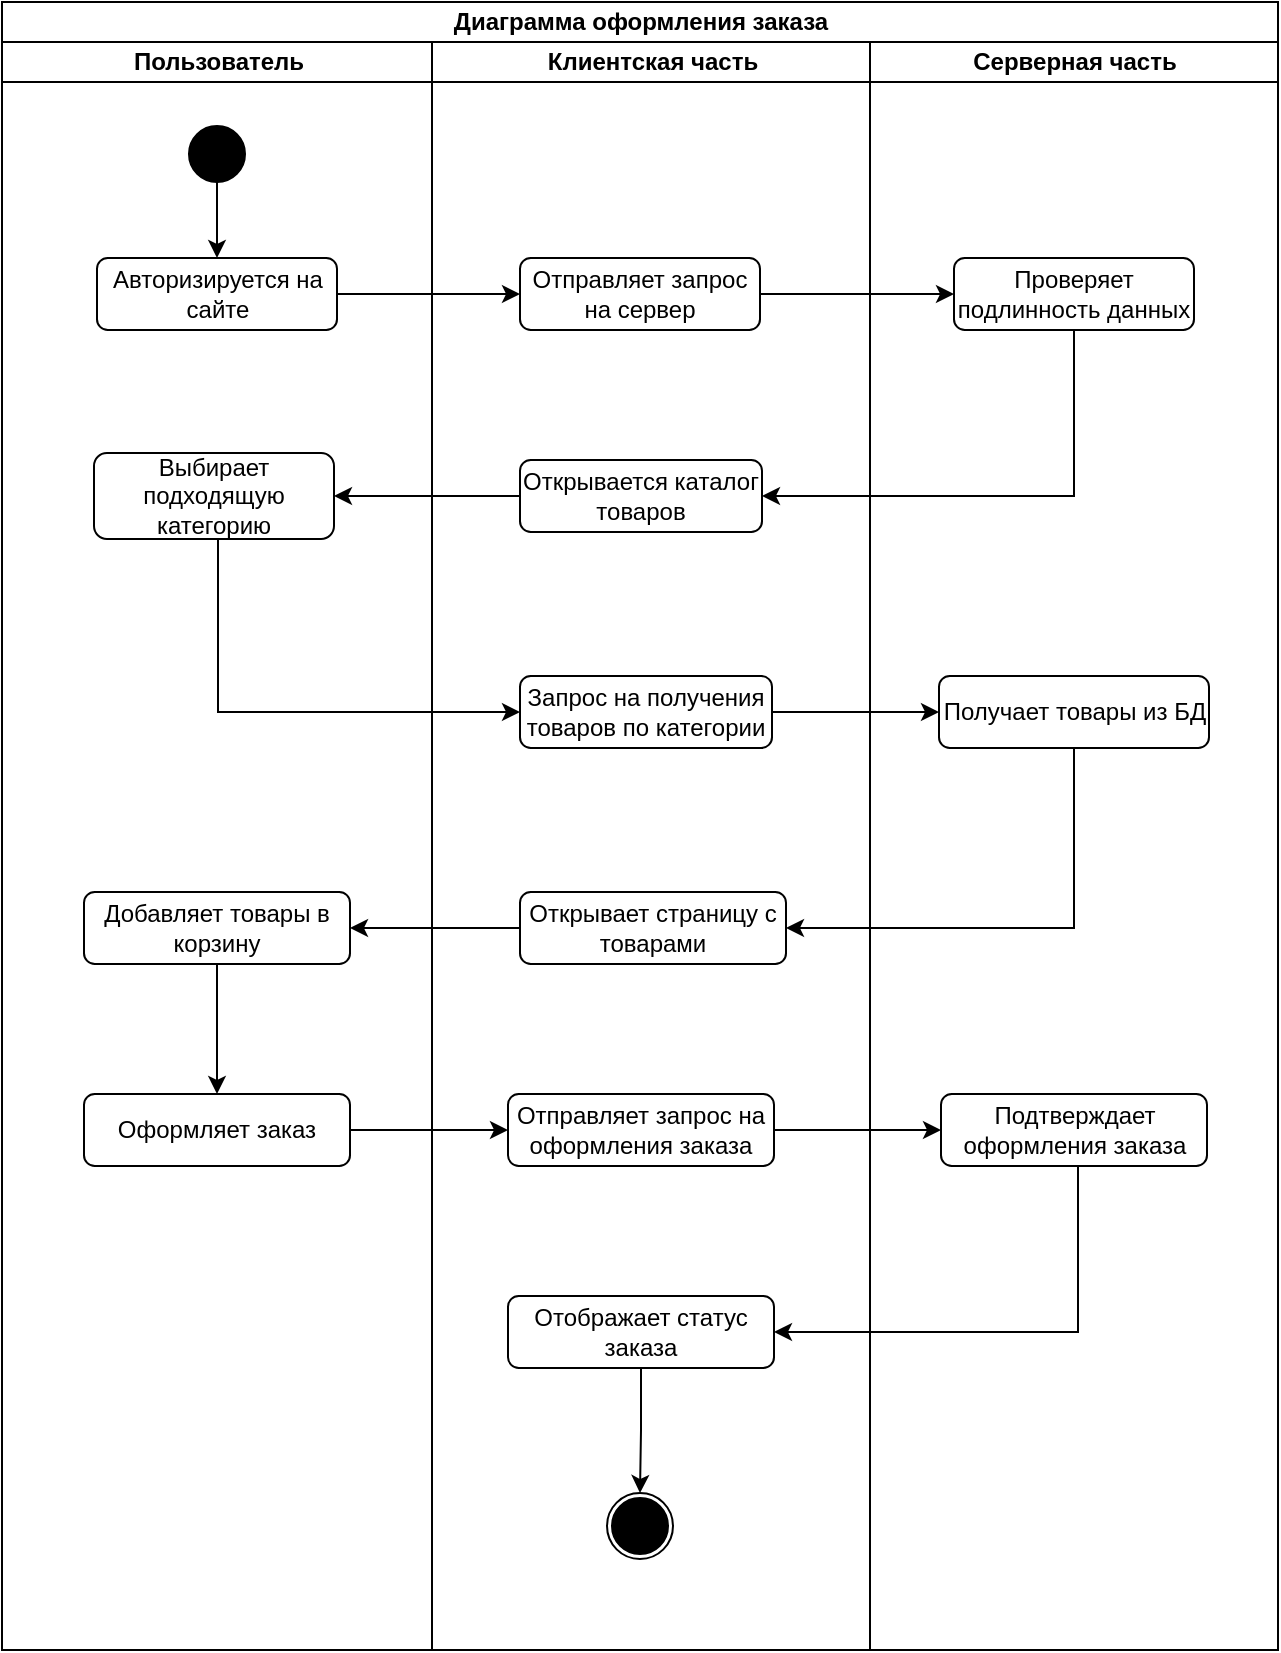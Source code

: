 <mxfile version="27.1.1">
  <diagram name="Страница — 1" id="mKF0lGafJcgLBeeokf-U">
    <mxGraphModel dx="2037" dy="1121" grid="0" gridSize="10" guides="1" tooltips="1" connect="1" arrows="1" fold="1" page="1" pageScale="1" pageWidth="827" pageHeight="1169" math="0" shadow="0">
      <root>
        <mxCell id="0" />
        <mxCell id="1" parent="0" />
        <mxCell id="ZleR5qDgSLD8EkT_mn_y-5" value="Диаграмма оформления заказа" style="swimlane;childLayout=stackLayout;resizeParent=1;resizeParentMax=0;startSize=20;html=1;swimlaneLine=1;" parent="1" vertex="1">
          <mxGeometry x="54" y="54" width="638" height="824" as="geometry" />
        </mxCell>
        <mxCell id="ZleR5qDgSLD8EkT_mn_y-6" value="Пользователь" style="swimlane;startSize=20;html=1;" parent="ZleR5qDgSLD8EkT_mn_y-5" vertex="1">
          <mxGeometry y="20" width="215" height="804" as="geometry">
            <mxRectangle y="20" width="32" height="804" as="alternateBounds" />
          </mxGeometry>
        </mxCell>
        <mxCell id="ZleR5qDgSLD8EkT_mn_y-12" style="edgeStyle=orthogonalEdgeStyle;rounded=0;orthogonalLoop=1;jettySize=auto;html=1;entryX=0.5;entryY=0;entryDx=0;entryDy=0;" parent="ZleR5qDgSLD8EkT_mn_y-6" source="ZleR5qDgSLD8EkT_mn_y-9" target="ZleR5qDgSLD8EkT_mn_y-10" edge="1">
          <mxGeometry relative="1" as="geometry" />
        </mxCell>
        <mxCell id="ZleR5qDgSLD8EkT_mn_y-9" value="" style="ellipse;whiteSpace=wrap;html=1;aspect=fixed;fillColor=#000000;" parent="ZleR5qDgSLD8EkT_mn_y-6" vertex="1">
          <mxGeometry x="93.5" y="42" width="28" height="28" as="geometry" />
        </mxCell>
        <mxCell id="ZleR5qDgSLD8EkT_mn_y-10" value="Авторизируется на сайте" style="rounded=1;whiteSpace=wrap;html=1;glass=0;" parent="ZleR5qDgSLD8EkT_mn_y-6" vertex="1">
          <mxGeometry x="47.5" y="108" width="120" height="36" as="geometry" />
        </mxCell>
        <mxCell id="ZleR5qDgSLD8EkT_mn_y-23" value="Выбирает подходящую категорию" style="rounded=1;whiteSpace=wrap;html=1;glass=0;" parent="ZleR5qDgSLD8EkT_mn_y-6" vertex="1">
          <mxGeometry x="46" y="205.5" width="120" height="43" as="geometry" />
        </mxCell>
        <mxCell id="ZleR5qDgSLD8EkT_mn_y-34" style="edgeStyle=orthogonalEdgeStyle;rounded=0;orthogonalLoop=1;jettySize=auto;html=1;entryX=0.5;entryY=0;entryDx=0;entryDy=0;" parent="ZleR5qDgSLD8EkT_mn_y-6" source="ZleR5qDgSLD8EkT_mn_y-31" target="ZleR5qDgSLD8EkT_mn_y-33" edge="1">
          <mxGeometry relative="1" as="geometry" />
        </mxCell>
        <mxCell id="ZleR5qDgSLD8EkT_mn_y-31" value="Добавляет товары в корзину" style="rounded=1;whiteSpace=wrap;html=1;glass=0;" parent="ZleR5qDgSLD8EkT_mn_y-6" vertex="1">
          <mxGeometry x="41" y="425" width="133" height="36" as="geometry" />
        </mxCell>
        <mxCell id="ZleR5qDgSLD8EkT_mn_y-33" value="Оформляет заказ" style="rounded=1;whiteSpace=wrap;html=1;glass=0;" parent="ZleR5qDgSLD8EkT_mn_y-6" vertex="1">
          <mxGeometry x="41" y="526" width="133" height="36" as="geometry" />
        </mxCell>
        <mxCell id="ZleR5qDgSLD8EkT_mn_y-7" value="Клиентская часть" style="swimlane;startSize=20;html=1;" parent="ZleR5qDgSLD8EkT_mn_y-5" vertex="1">
          <mxGeometry x="215" y="20" width="219" height="804" as="geometry" />
        </mxCell>
        <mxCell id="ZleR5qDgSLD8EkT_mn_y-17" value="Отправляет запрос на сервер" style="rounded=1;whiteSpace=wrap;html=1;glass=0;" parent="ZleR5qDgSLD8EkT_mn_y-7" vertex="1">
          <mxGeometry x="44" y="108" width="120" height="36" as="geometry" />
        </mxCell>
        <mxCell id="ZleR5qDgSLD8EkT_mn_y-21" value="Открывается каталог товаров" style="rounded=1;whiteSpace=wrap;html=1;glass=0;" parent="ZleR5qDgSLD8EkT_mn_y-7" vertex="1">
          <mxGeometry x="44" y="209" width="121" height="36" as="geometry" />
        </mxCell>
        <mxCell id="ZleR5qDgSLD8EkT_mn_y-25" value="Запрос на получения товаров по категории" style="rounded=1;whiteSpace=wrap;html=1;glass=0;" parent="ZleR5qDgSLD8EkT_mn_y-7" vertex="1">
          <mxGeometry x="44" y="317" width="126" height="36" as="geometry" />
        </mxCell>
        <mxCell id="ZleR5qDgSLD8EkT_mn_y-29" value="Открывает страницу с товарами" style="rounded=1;whiteSpace=wrap;html=1;glass=0;" parent="ZleR5qDgSLD8EkT_mn_y-7" vertex="1">
          <mxGeometry x="44" y="425" width="133" height="36" as="geometry" />
        </mxCell>
        <mxCell id="ZleR5qDgSLD8EkT_mn_y-35" value="Отправляет запрос на оформления заказа" style="rounded=1;whiteSpace=wrap;html=1;glass=0;" parent="ZleR5qDgSLD8EkT_mn_y-7" vertex="1">
          <mxGeometry x="38" y="526" width="133" height="36" as="geometry" />
        </mxCell>
        <mxCell id="ZleR5qDgSLD8EkT_mn_y-40" value="Отображает статус заказа" style="rounded=1;whiteSpace=wrap;html=1;glass=0;" parent="ZleR5qDgSLD8EkT_mn_y-7" vertex="1">
          <mxGeometry x="38" y="627" width="133" height="36" as="geometry" />
        </mxCell>
        <mxCell id="ZleR5qDgSLD8EkT_mn_y-42" value="" style="ellipse;whiteSpace=wrap;html=1;aspect=fixed;fillColor=#000000;" parent="ZleR5qDgSLD8EkT_mn_y-7" vertex="1">
          <mxGeometry x="90" y="728" width="28" height="28" as="geometry" />
        </mxCell>
        <mxCell id="ZleR5qDgSLD8EkT_mn_y-43" value="" style="ellipse;whiteSpace=wrap;html=1;aspect=fixed;gradientColor=default;fillColor=none;" parent="ZleR5qDgSLD8EkT_mn_y-7" vertex="1">
          <mxGeometry x="87.5" y="725.5" width="33" height="33" as="geometry" />
        </mxCell>
        <mxCell id="ZleR5qDgSLD8EkT_mn_y-44" style="edgeStyle=orthogonalEdgeStyle;rounded=0;orthogonalLoop=1;jettySize=auto;html=1;entryX=0.5;entryY=0;entryDx=0;entryDy=0;" parent="ZleR5qDgSLD8EkT_mn_y-7" source="ZleR5qDgSLD8EkT_mn_y-40" target="ZleR5qDgSLD8EkT_mn_y-43" edge="1">
          <mxGeometry relative="1" as="geometry" />
        </mxCell>
        <mxCell id="ZleR5qDgSLD8EkT_mn_y-8" value="Серверная часть" style="swimlane;startSize=20;html=1;" parent="ZleR5qDgSLD8EkT_mn_y-5" vertex="1">
          <mxGeometry x="434" y="20" width="204" height="804" as="geometry" />
        </mxCell>
        <mxCell id="ZleR5qDgSLD8EkT_mn_y-19" value="Проверяет подлинность данных" style="rounded=1;whiteSpace=wrap;html=1;glass=0;" parent="ZleR5qDgSLD8EkT_mn_y-8" vertex="1">
          <mxGeometry x="42" y="108" width="120" height="36" as="geometry" />
        </mxCell>
        <mxCell id="ZleR5qDgSLD8EkT_mn_y-27" value="Получает товары из БД" style="rounded=1;whiteSpace=wrap;html=1;glass=0;" parent="ZleR5qDgSLD8EkT_mn_y-8" vertex="1">
          <mxGeometry x="34.5" y="317" width="135" height="36" as="geometry" />
        </mxCell>
        <mxCell id="ZleR5qDgSLD8EkT_mn_y-38" value="Подтверждает оформления заказа" style="rounded=1;whiteSpace=wrap;html=1;glass=0;" parent="ZleR5qDgSLD8EkT_mn_y-8" vertex="1">
          <mxGeometry x="35.5" y="526" width="133" height="36" as="geometry" />
        </mxCell>
        <mxCell id="ZleR5qDgSLD8EkT_mn_y-18" style="edgeStyle=orthogonalEdgeStyle;rounded=0;orthogonalLoop=1;jettySize=auto;html=1;entryX=0;entryY=0.5;entryDx=0;entryDy=0;" parent="ZleR5qDgSLD8EkT_mn_y-5" source="ZleR5qDgSLD8EkT_mn_y-10" target="ZleR5qDgSLD8EkT_mn_y-17" edge="1">
          <mxGeometry relative="1" as="geometry" />
        </mxCell>
        <mxCell id="ZleR5qDgSLD8EkT_mn_y-20" style="edgeStyle=orthogonalEdgeStyle;rounded=0;orthogonalLoop=1;jettySize=auto;html=1;entryX=0;entryY=0.5;entryDx=0;entryDy=0;" parent="ZleR5qDgSLD8EkT_mn_y-5" source="ZleR5qDgSLD8EkT_mn_y-17" target="ZleR5qDgSLD8EkT_mn_y-19" edge="1">
          <mxGeometry relative="1" as="geometry" />
        </mxCell>
        <mxCell id="ZleR5qDgSLD8EkT_mn_y-24" style="edgeStyle=orthogonalEdgeStyle;rounded=0;orthogonalLoop=1;jettySize=auto;html=1;entryX=1;entryY=0.5;entryDx=0;entryDy=0;" parent="ZleR5qDgSLD8EkT_mn_y-5" source="ZleR5qDgSLD8EkT_mn_y-21" target="ZleR5qDgSLD8EkT_mn_y-23" edge="1">
          <mxGeometry relative="1" as="geometry" />
        </mxCell>
        <mxCell id="ZleR5qDgSLD8EkT_mn_y-26" style="edgeStyle=orthogonalEdgeStyle;rounded=0;orthogonalLoop=1;jettySize=auto;html=1;entryX=0;entryY=0.5;entryDx=0;entryDy=0;" parent="ZleR5qDgSLD8EkT_mn_y-5" source="ZleR5qDgSLD8EkT_mn_y-23" target="ZleR5qDgSLD8EkT_mn_y-25" edge="1">
          <mxGeometry relative="1" as="geometry">
            <Array as="points">
              <mxPoint x="108" y="355" />
            </Array>
          </mxGeometry>
        </mxCell>
        <mxCell id="ZleR5qDgSLD8EkT_mn_y-28" style="edgeStyle=orthogonalEdgeStyle;rounded=0;orthogonalLoop=1;jettySize=auto;html=1;entryX=0;entryY=0.5;entryDx=0;entryDy=0;" parent="ZleR5qDgSLD8EkT_mn_y-5" source="ZleR5qDgSLD8EkT_mn_y-25" target="ZleR5qDgSLD8EkT_mn_y-27" edge="1">
          <mxGeometry relative="1" as="geometry" />
        </mxCell>
        <mxCell id="ZleR5qDgSLD8EkT_mn_y-30" style="edgeStyle=orthogonalEdgeStyle;rounded=0;orthogonalLoop=1;jettySize=auto;html=1;entryX=1;entryY=0.5;entryDx=0;entryDy=0;" parent="ZleR5qDgSLD8EkT_mn_y-5" source="ZleR5qDgSLD8EkT_mn_y-27" target="ZleR5qDgSLD8EkT_mn_y-29" edge="1">
          <mxGeometry relative="1" as="geometry">
            <Array as="points">
              <mxPoint x="536" y="463" />
            </Array>
          </mxGeometry>
        </mxCell>
        <mxCell id="ZleR5qDgSLD8EkT_mn_y-32" style="edgeStyle=orthogonalEdgeStyle;rounded=0;orthogonalLoop=1;jettySize=auto;html=1;entryX=1;entryY=0.5;entryDx=0;entryDy=0;" parent="ZleR5qDgSLD8EkT_mn_y-5" source="ZleR5qDgSLD8EkT_mn_y-29" target="ZleR5qDgSLD8EkT_mn_y-31" edge="1">
          <mxGeometry relative="1" as="geometry" />
        </mxCell>
        <mxCell id="ZleR5qDgSLD8EkT_mn_y-36" style="edgeStyle=orthogonalEdgeStyle;rounded=0;orthogonalLoop=1;jettySize=auto;html=1;entryX=0;entryY=0.5;entryDx=0;entryDy=0;" parent="ZleR5qDgSLD8EkT_mn_y-5" source="ZleR5qDgSLD8EkT_mn_y-33" target="ZleR5qDgSLD8EkT_mn_y-35" edge="1">
          <mxGeometry relative="1" as="geometry" />
        </mxCell>
        <mxCell id="ZleR5qDgSLD8EkT_mn_y-37" style="edgeStyle=orthogonalEdgeStyle;rounded=0;orthogonalLoop=1;jettySize=auto;html=1;entryX=1;entryY=0.5;entryDx=0;entryDy=0;" parent="ZleR5qDgSLD8EkT_mn_y-5" source="ZleR5qDgSLD8EkT_mn_y-19" target="ZleR5qDgSLD8EkT_mn_y-21" edge="1">
          <mxGeometry relative="1" as="geometry">
            <Array as="points">
              <mxPoint x="536" y="247" />
            </Array>
          </mxGeometry>
        </mxCell>
        <mxCell id="ZleR5qDgSLD8EkT_mn_y-39" style="edgeStyle=orthogonalEdgeStyle;rounded=0;orthogonalLoop=1;jettySize=auto;html=1;entryX=0;entryY=0.5;entryDx=0;entryDy=0;" parent="ZleR5qDgSLD8EkT_mn_y-5" source="ZleR5qDgSLD8EkT_mn_y-35" target="ZleR5qDgSLD8EkT_mn_y-38" edge="1">
          <mxGeometry relative="1" as="geometry" />
        </mxCell>
        <mxCell id="ZleR5qDgSLD8EkT_mn_y-41" style="edgeStyle=orthogonalEdgeStyle;rounded=0;orthogonalLoop=1;jettySize=auto;html=1;entryX=1;entryY=0.5;entryDx=0;entryDy=0;" parent="ZleR5qDgSLD8EkT_mn_y-5" source="ZleR5qDgSLD8EkT_mn_y-38" target="ZleR5qDgSLD8EkT_mn_y-40" edge="1">
          <mxGeometry relative="1" as="geometry">
            <Array as="points">
              <mxPoint x="538" y="665" />
            </Array>
          </mxGeometry>
        </mxCell>
      </root>
    </mxGraphModel>
  </diagram>
</mxfile>
